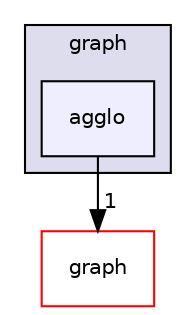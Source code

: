 digraph "/home/tbeier/src/nifty/include/nifty/python/graph/agglo" {
  compound=true
  node [ fontsize="10", fontname="Helvetica"];
  edge [ labelfontsize="10", labelfontname="Helvetica"];
  subgraph clusterdir_c64d27aee0bf2eb7c458679761617dd0 {
    graph [ bgcolor="#ddddee", pencolor="black", label="graph" fontname="Helvetica", fontsize="10", URL="dir_c64d27aee0bf2eb7c458679761617dd0.html"]
  dir_266ff9365ef7ea0a9fb20b9574f9ac45 [shape=box, label="agglo", style="filled", fillcolor="#eeeeff", pencolor="black", URL="dir_266ff9365ef7ea0a9fb20b9574f9ac45.html"];
  }
  dir_97733e685c53c2f7d0cfad6459fbedee [shape=box label="graph" fillcolor="white" style="filled" color="red" URL="dir_97733e685c53c2f7d0cfad6459fbedee.html"];
  dir_266ff9365ef7ea0a9fb20b9574f9ac45->dir_97733e685c53c2f7d0cfad6459fbedee [headlabel="1", labeldistance=1.5 headhref="dir_000042_000011.html"];
}

